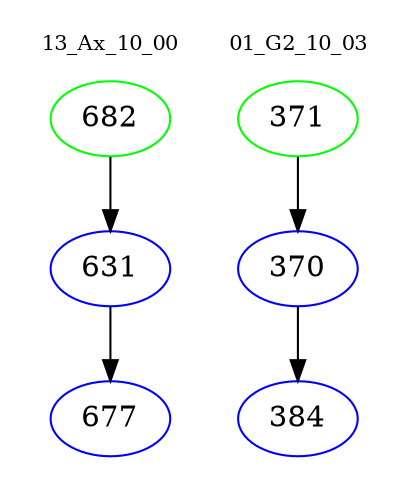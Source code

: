 digraph{
subgraph cluster_0 {
color = white
label = "13_Ax_10_00";
fontsize=10;
T0_682 [label="682", color="green"]
T0_682 -> T0_631 [color="black"]
T0_631 [label="631", color="blue"]
T0_631 -> T0_677 [color="black"]
T0_677 [label="677", color="blue"]
}
subgraph cluster_1 {
color = white
label = "01_G2_10_03";
fontsize=10;
T1_371 [label="371", color="green"]
T1_371 -> T1_370 [color="black"]
T1_370 [label="370", color="blue"]
T1_370 -> T1_384 [color="black"]
T1_384 [label="384", color="blue"]
}
}
